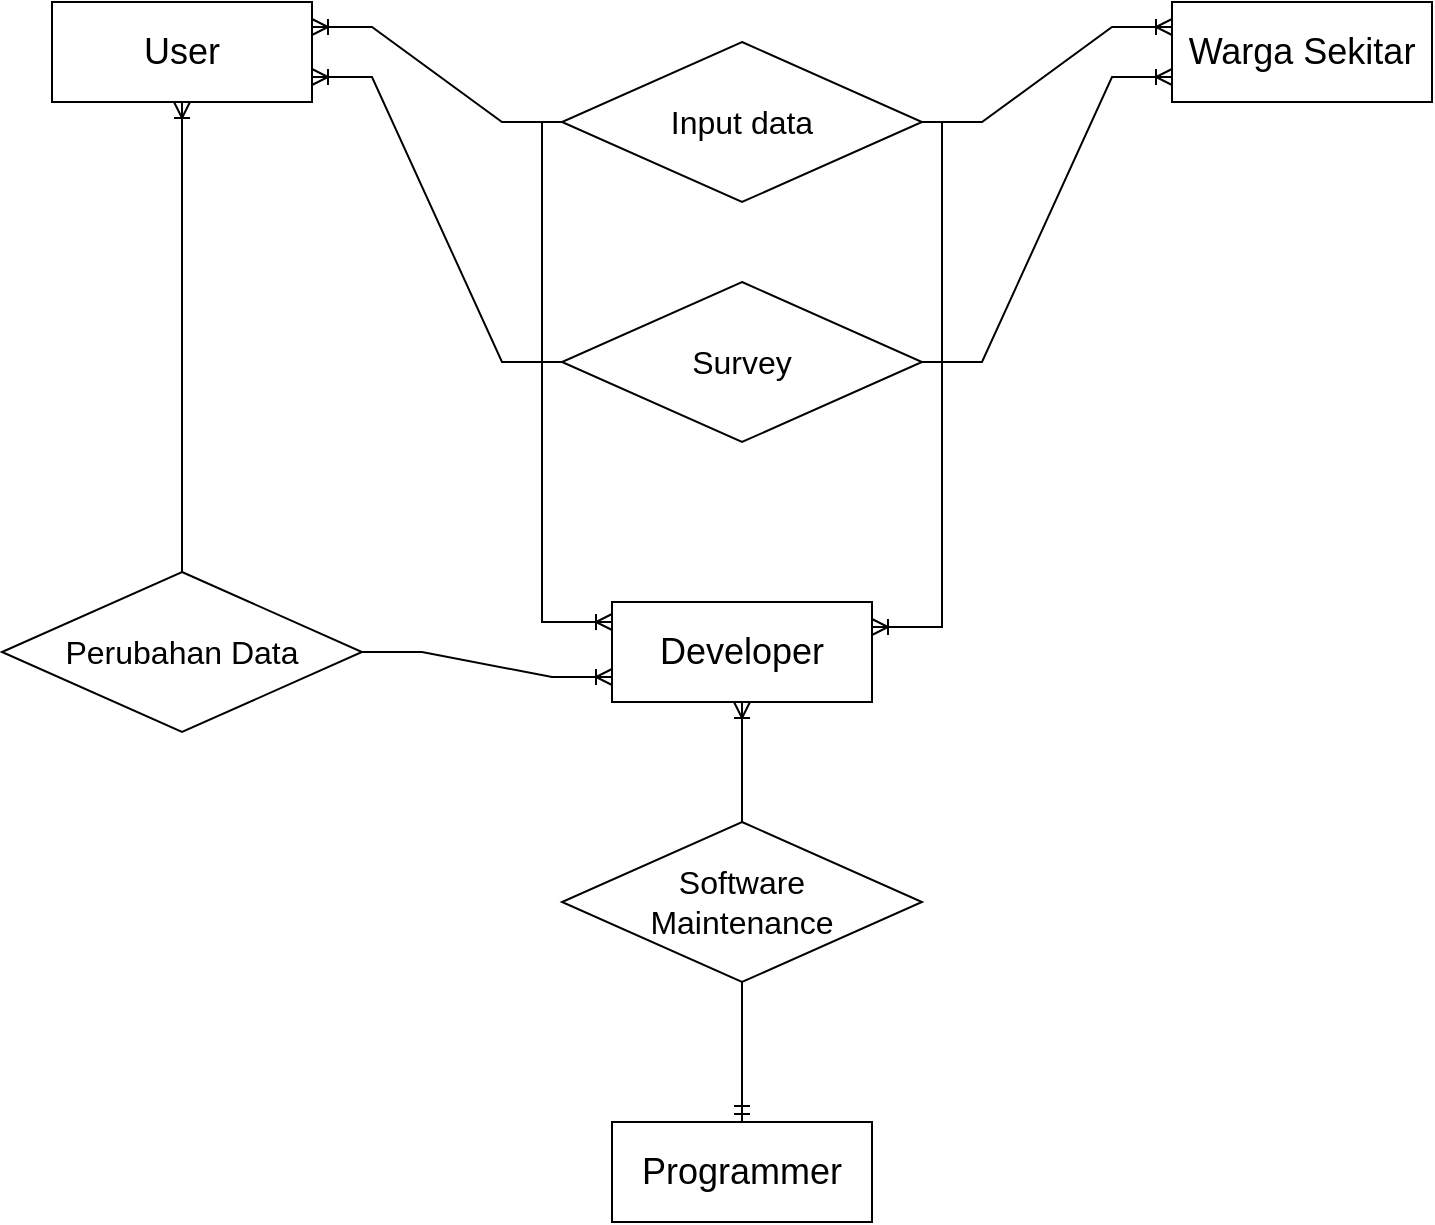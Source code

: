 <mxfile version="28.1.2" pages="2">
  <diagram name="Page-1" id="11tmcn0X_ArbEpnLQ9vh">
    <mxGraphModel dx="1501" dy="769" grid="1" gridSize="10" guides="1" tooltips="1" connect="1" arrows="1" fold="1" page="1" pageScale="1" pageWidth="850" pageHeight="1100" math="0" shadow="0">
      <root>
        <mxCell id="0" />
        <mxCell id="1" parent="0" />
        <mxCell id="Fumb5T83iDv_LNImduv7-1" value="&lt;font style=&quot;font-size: 18px;&quot;&gt;User&lt;/font&gt;" style="whiteSpace=wrap;html=1;align=center;" parent="1" vertex="1">
          <mxGeometry x="80" y="110" width="130" height="50" as="geometry" />
        </mxCell>
        <mxCell id="Fumb5T83iDv_LNImduv7-3" value="&lt;font style=&quot;font-size: 18px;&quot;&gt;Programmer&lt;/font&gt;" style="whiteSpace=wrap;html=1;align=center;" parent="1" vertex="1">
          <mxGeometry x="360" y="670" width="130" height="50" as="geometry" />
        </mxCell>
        <mxCell id="Fumb5T83iDv_LNImduv7-4" value="&lt;font style=&quot;font-size: 18px;&quot;&gt;Warga Sekitar&lt;/font&gt;" style="whiteSpace=wrap;html=1;align=center;" parent="1" vertex="1">
          <mxGeometry x="640" y="110" width="130" height="50" as="geometry" />
        </mxCell>
        <mxCell id="Fumb5T83iDv_LNImduv7-5" value="&lt;font style=&quot;font-size: 18px;&quot;&gt;Developer&lt;/font&gt;" style="whiteSpace=wrap;html=1;align=center;" parent="1" vertex="1">
          <mxGeometry x="360" y="410" width="130" height="50" as="geometry" />
        </mxCell>
        <mxCell id="Fumb5T83iDv_LNImduv7-9" value="&lt;font style=&quot;font-size: 16px;&quot;&gt;Input data&lt;/font&gt;" style="shape=rhombus;perimeter=rhombusPerimeter;whiteSpace=wrap;html=1;align=center;" parent="1" vertex="1">
          <mxGeometry x="335" y="130" width="180" height="80" as="geometry" />
        </mxCell>
        <mxCell id="Fumb5T83iDv_LNImduv7-10" value="" style="edgeStyle=entityRelationEdgeStyle;fontSize=12;html=1;endArrow=ERoneToMany;rounded=0;exitX=0;exitY=0.5;exitDx=0;exitDy=0;entryX=1;entryY=0.25;entryDx=0;entryDy=0;" parent="1" source="Fumb5T83iDv_LNImduv7-9" target="Fumb5T83iDv_LNImduv7-1" edge="1">
          <mxGeometry width="100" height="100" relative="1" as="geometry">
            <mxPoint x="290" y="360" as="sourcePoint" />
            <mxPoint x="390" y="260" as="targetPoint" />
          </mxGeometry>
        </mxCell>
        <mxCell id="Fumb5T83iDv_LNImduv7-12" value="" style="edgeStyle=orthogonalEdgeStyle;fontSize=12;html=1;endArrow=ERoneToMany;rounded=0;entryX=1;entryY=0.25;entryDx=0;entryDy=0;exitX=1;exitY=0.5;exitDx=0;exitDy=0;" parent="1" source="Fumb5T83iDv_LNImduv7-9" target="Fumb5T83iDv_LNImduv7-5" edge="1">
          <mxGeometry width="100" height="100" relative="1" as="geometry">
            <mxPoint x="280" y="360" as="sourcePoint" />
            <mxPoint x="360" y="435" as="targetPoint" />
          </mxGeometry>
        </mxCell>
        <mxCell id="Fumb5T83iDv_LNImduv7-15" value="" style="edgeStyle=orthogonalEdgeStyle;fontSize=12;html=1;endArrow=ERoneToMany;rounded=0;entryX=0;entryY=0.2;entryDx=0;entryDy=0;exitX=0;exitY=0.5;exitDx=0;exitDy=0;elbow=vertical;entryPerimeter=0;" parent="1" source="Fumb5T83iDv_LNImduv7-9" target="Fumb5T83iDv_LNImduv7-5" edge="1">
          <mxGeometry width="100" height="100" relative="1" as="geometry">
            <mxPoint x="525" y="280" as="sourcePoint" />
            <mxPoint x="510" y="445" as="targetPoint" />
          </mxGeometry>
        </mxCell>
        <mxCell id="Fumb5T83iDv_LNImduv7-16" value="" style="edgeStyle=entityRelationEdgeStyle;fontSize=12;html=1;endArrow=ERoneToMany;rounded=0;entryX=0;entryY=0.25;entryDx=0;entryDy=0;exitX=1;exitY=0.5;exitDx=0;exitDy=0;" parent="1" source="Fumb5T83iDv_LNImduv7-9" target="Fumb5T83iDv_LNImduv7-4" edge="1">
          <mxGeometry width="100" height="100" relative="1" as="geometry">
            <mxPoint x="550" y="270" as="sourcePoint" />
            <mxPoint x="220" y="145" as="targetPoint" />
            <Array as="points">
              <mxPoint x="560" y="270" />
              <mxPoint x="600" y="200" />
            </Array>
          </mxGeometry>
        </mxCell>
        <mxCell id="Fumb5T83iDv_LNImduv7-18" value="&lt;span style=&quot;font-size: 16px;&quot;&gt;Survey&lt;/span&gt;" style="shape=rhombus;perimeter=rhombusPerimeter;whiteSpace=wrap;html=1;align=center;" parent="1" vertex="1">
          <mxGeometry x="335" y="250" width="180" height="80" as="geometry" />
        </mxCell>
        <mxCell id="Fumb5T83iDv_LNImduv7-19" value="&lt;font style=&quot;font-size: 16px;&quot;&gt;Perubahan Data&lt;/font&gt;" style="shape=rhombus;perimeter=rhombusPerimeter;whiteSpace=wrap;html=1;align=center;" parent="1" vertex="1">
          <mxGeometry x="55" y="395" width="180" height="80" as="geometry" />
        </mxCell>
        <mxCell id="Fumb5T83iDv_LNImduv7-20" value="" style="fontSize=12;html=1;endArrow=ERoneToMany;rounded=0;exitX=0.5;exitY=0;exitDx=0;exitDy=0;entryX=0.5;entryY=1;entryDx=0;entryDy=0;" parent="1" source="Fumb5T83iDv_LNImduv7-19" target="Fumb5T83iDv_LNImduv7-1" edge="1">
          <mxGeometry width="100" height="100" relative="1" as="geometry">
            <mxPoint x="440" y="340" as="sourcePoint" />
            <mxPoint x="340" y="440" as="targetPoint" />
          </mxGeometry>
        </mxCell>
        <mxCell id="Fumb5T83iDv_LNImduv7-21" value="" style="fontSize=12;html=1;endArrow=ERoneToMany;rounded=0;entryX=0;entryY=0.75;entryDx=0;entryDy=0;edgeStyle=entityRelationEdgeStyle;" parent="1" source="Fumb5T83iDv_LNImduv7-19" target="Fumb5T83iDv_LNImduv7-5" edge="1">
          <mxGeometry width="100" height="100" relative="1" as="geometry">
            <mxPoint x="155" y="405" as="sourcePoint" />
            <mxPoint x="155" y="170" as="targetPoint" />
          </mxGeometry>
        </mxCell>
        <mxCell id="Fumb5T83iDv_LNImduv7-24" value="&lt;span style=&quot;font-size: 16px;&quot;&gt;Software&lt;/span&gt;&lt;div&gt;&lt;span style=&quot;font-size: 16px;&quot;&gt;Maintenance&lt;/span&gt;&lt;/div&gt;" style="shape=rhombus;perimeter=rhombusPerimeter;whiteSpace=wrap;html=1;align=center;" parent="1" vertex="1">
          <mxGeometry x="335" y="520" width="180" height="80" as="geometry" />
        </mxCell>
        <mxCell id="Fumb5T83iDv_LNImduv7-25" value="" style="fontSize=12;html=1;endArrow=ERmandOne;rounded=0;entryX=0.5;entryY=0;entryDx=0;entryDy=0;exitX=0.5;exitY=1;exitDx=0;exitDy=0;" parent="1" source="Fumb5T83iDv_LNImduv7-24" target="Fumb5T83iDv_LNImduv7-3" edge="1">
          <mxGeometry width="100" height="100" relative="1" as="geometry">
            <mxPoint x="340" y="570" as="sourcePoint" />
            <mxPoint x="440" y="470" as="targetPoint" />
          </mxGeometry>
        </mxCell>
        <mxCell id="Fumb5T83iDv_LNImduv7-26" value="" style="fontSize=12;html=1;endArrow=ERoneToMany;rounded=0;exitX=0.5;exitY=0;exitDx=0;exitDy=0;entryX=0.5;entryY=1;entryDx=0;entryDy=0;" parent="1" source="Fumb5T83iDv_LNImduv7-24" target="Fumb5T83iDv_LNImduv7-5" edge="1">
          <mxGeometry width="100" height="100" relative="1" as="geometry">
            <mxPoint x="340" y="570" as="sourcePoint" />
            <mxPoint x="440" y="470" as="targetPoint" />
          </mxGeometry>
        </mxCell>
        <mxCell id="Fumb5T83iDv_LNImduv7-27" value="" style="edgeStyle=entityRelationEdgeStyle;fontSize=12;html=1;endArrow=ERoneToMany;rounded=0;entryX=1;entryY=0.75;entryDx=0;entryDy=0;" parent="1" source="Fumb5T83iDv_LNImduv7-18" target="Fumb5T83iDv_LNImduv7-1" edge="1">
          <mxGeometry width="100" height="100" relative="1" as="geometry">
            <mxPoint x="345" y="180" as="sourcePoint" />
            <mxPoint x="220" y="145" as="targetPoint" />
          </mxGeometry>
        </mxCell>
        <mxCell id="Fumb5T83iDv_LNImduv7-28" value="" style="edgeStyle=entityRelationEdgeStyle;fontSize=12;html=1;endArrow=ERoneToMany;rounded=0;entryX=0;entryY=0.75;entryDx=0;entryDy=0;exitX=1;exitY=0.5;exitDx=0;exitDy=0;" parent="1" source="Fumb5T83iDv_LNImduv7-18" target="Fumb5T83iDv_LNImduv7-4" edge="1">
          <mxGeometry width="100" height="100" relative="1" as="geometry">
            <mxPoint x="345" y="300" as="sourcePoint" />
            <mxPoint x="220" y="158" as="targetPoint" />
          </mxGeometry>
        </mxCell>
      </root>
    </mxGraphModel>
  </diagram>
  <diagram id="mK0uCtnewsE2D454T2Zx" name="Page-2">
    <mxGraphModel dx="2114" dy="915" grid="1" gridSize="10" guides="1" tooltips="1" connect="1" arrows="1" fold="1" page="1" pageScale="1" pageWidth="827" pageHeight="1169" math="0" shadow="0">
      <root>
        <mxCell id="0" />
        <mxCell id="1" parent="0" />
        <mxCell id="kcDedUGQy8JT78Zr1TCI-2" value="warga_sekitar" style="rounded=0;whiteSpace=wrap;html=1;" parent="1" vertex="1">
          <mxGeometry x="-150" y="227.5" width="120" height="60" as="geometry" />
        </mxCell>
        <mxCell id="kcDedUGQy8JT78Zr1TCI-3" value="programmer" style="rounded=0;whiteSpace=wrap;html=1;" parent="1" vertex="1">
          <mxGeometry x="639.75" y="93.83" width="120" height="60" as="geometry" />
        </mxCell>
        <mxCell id="kcDedUGQy8JT78Zr1TCI-4" value="developer" style="rounded=0;whiteSpace=wrap;html=1;" parent="1" vertex="1">
          <mxGeometry x="400" y="345" width="120" height="60" as="geometry" />
        </mxCell>
        <mxCell id="5zZ9MaA2hne17XJPupej-2" value="pemda" style="rounded=0;whiteSpace=wrap;html=1;" parent="1" vertex="1">
          <mxGeometry x="-113" y="612.5" width="120" height="60" as="geometry" />
        </mxCell>
        <mxCell id="Imjlgx1DnPCAoSrAMYVC-1" value="melaporkan" style="rhombus;whiteSpace=wrap;html=1;" parent="1" vertex="1">
          <mxGeometry x="50" y="210" width="100" height="95" as="geometry" />
        </mxCell>
        <mxCell id="JsY1deLNoFKHKnQixIBm-29" value="diterima" style="rhombus;whiteSpace=wrap;html=1;" parent="1" vertex="1">
          <mxGeometry x="210" y="330" width="160" height="90" as="geometry" />
        </mxCell>
        <mxCell id="JsY1deLNoFKHKnQixIBm-36" value="mengolah" style="rhombus;whiteSpace=wrap;html=1;" parent="1" vertex="1">
          <mxGeometry x="409.5" y="600" width="101" height="85" as="geometry" />
        </mxCell>
        <mxCell id="JsY1deLNoFKHKnQixIBm-39" value="sungai" style="rounded=0;whiteSpace=wrap;html=1;" parent="1" vertex="1">
          <mxGeometry x="-330" y="100" width="120" height="60" as="geometry" />
        </mxCell>
        <mxCell id="JsY1deLNoFKHKnQixIBm-41" value="pengumpulan data" style="rhombus;whiteSpace=wrap;html=1;" parent="1" vertex="1">
          <mxGeometry x="-170" y="85" width="160" height="90" as="geometry" />
        </mxCell>
        <mxCell id="JsY1deLNoFKHKnQixIBm-51" value="Menugaskan" style="rhombus;whiteSpace=wrap;html=1;" parent="1" vertex="1">
          <mxGeometry x="640" y="340" width="120" height="70" as="geometry" />
        </mxCell>
        <mxCell id="JsY1deLNoFKHKnQixIBm-55" value="dikirim" style="rhombus;whiteSpace=wrap;html=1;" parent="1" vertex="1">
          <mxGeometry x="50" y="600" width="101" height="85" as="geometry" />
        </mxCell>
        <mxCell id="JsY1deLNoFKHKnQixIBm-58" value="membuat" style="rhombus;whiteSpace=wrap;html=1;" parent="1" vertex="1">
          <mxGeometry x="-243" y="600" width="101" height="85" as="geometry" />
        </mxCell>
        <mxCell id="JsY1deLNoFKHKnQixIBm-62" value="diterima" style="rhombus;whiteSpace=wrap;html=1;" parent="1" vertex="1">
          <mxGeometry x="-390.5" y="215" width="101" height="85" as="geometry" />
        </mxCell>
        <mxCell id="cyCIu8zSAXkOXjYYjwgR-2" value="" style="endArrow=classic;html=1;rounded=0;exitX=1;exitY=0.5;exitDx=0;exitDy=0;entryX=0;entryY=0.5;entryDx=0;entryDy=0;" parent="1" source="JsY1deLNoFKHKnQixIBm-62" target="kcDedUGQy8JT78Zr1TCI-2" edge="1">
          <mxGeometry width="50" height="50" relative="1" as="geometry">
            <mxPoint x="-20" y="268" as="sourcePoint" />
            <mxPoint x="60" y="268" as="targetPoint" />
          </mxGeometry>
        </mxCell>
        <mxCell id="hSvvu6irN6JqzcyaUFQq-33" value="N" style="edgeLabel;html=1;align=center;verticalAlign=middle;resizable=0;points=[];" parent="cyCIu8zSAXkOXjYYjwgR-2" vertex="1" connectable="0">
          <mxGeometry x="0.528" y="1" relative="1" as="geometry">
            <mxPoint as="offset" />
          </mxGeometry>
        </mxCell>
        <mxCell id="cyCIu8zSAXkOXjYYjwgR-3" value="" style="endArrow=classic;html=1;rounded=0;exitX=0.5;exitY=1;exitDx=0;exitDy=0;entryX=0.5;entryY=0;entryDx=0;entryDy=0;" parent="1" source="Imjlgx1DnPCAoSrAMYVC-1" target="cyCIu8zSAXkOXjYYjwgR-14" edge="1">
          <mxGeometry width="50" height="50" relative="1" as="geometry">
            <mxPoint x="-20" y="268" as="sourcePoint" />
            <mxPoint x="100.0" y="345" as="targetPoint" />
          </mxGeometry>
        </mxCell>
        <mxCell id="hSvvu6irN6JqzcyaUFQq-10" value="N" style="edgeLabel;html=1;align=center;verticalAlign=middle;resizable=0;points=[];" parent="cyCIu8zSAXkOXjYYjwgR-3" vertex="1" connectable="0">
          <mxGeometry x="-0.289" y="-1" relative="1" as="geometry">
            <mxPoint as="offset" />
          </mxGeometry>
        </mxCell>
        <mxCell id="cyCIu8zSAXkOXjYYjwgR-4" value="" style="endArrow=classic;html=1;rounded=0;exitX=1;exitY=0.5;exitDx=0;exitDy=0;entryX=0;entryY=0.5;entryDx=0;entryDy=0;" parent="1" source="cyCIu8zSAXkOXjYYjwgR-14" target="JsY1deLNoFKHKnQixIBm-29" edge="1">
          <mxGeometry width="50" height="50" relative="1" as="geometry">
            <mxPoint x="160" y="375" as="sourcePoint" />
            <mxPoint x="60" y="268" as="targetPoint" />
          </mxGeometry>
        </mxCell>
        <mxCell id="hSvvu6irN6JqzcyaUFQq-11" value="N" style="edgeLabel;html=1;align=center;verticalAlign=middle;resizable=0;points=[];" parent="cyCIu8zSAXkOXjYYjwgR-4" vertex="1" connectable="0">
          <mxGeometry x="-0.314" y="1" relative="1" as="geometry">
            <mxPoint as="offset" />
          </mxGeometry>
        </mxCell>
        <mxCell id="cyCIu8zSAXkOXjYYjwgR-6" value="" style="endArrow=classic;html=1;rounded=0;exitX=0.5;exitY=1;exitDx=0;exitDy=0;entryX=0.5;entryY=0;entryDx=0;entryDy=0;" parent="1" source="kcDedUGQy8JT78Zr1TCI-4" target="JsY1deLNoFKHKnQixIBm-36" edge="1">
          <mxGeometry width="50" height="50" relative="1" as="geometry">
            <mxPoint x="110" y="315" as="sourcePoint" />
            <mxPoint x="110" y="355" as="targetPoint" />
          </mxGeometry>
        </mxCell>
        <mxCell id="hSvvu6irN6JqzcyaUFQq-24" value="N" style="edgeLabel;html=1;align=center;verticalAlign=middle;resizable=0;points=[];" parent="cyCIu8zSAXkOXjYYjwgR-6" vertex="1" connectable="0">
          <mxGeometry x="-0.443" relative="1" as="geometry">
            <mxPoint as="offset" />
          </mxGeometry>
        </mxCell>
        <mxCell id="cyCIu8zSAXkOXjYYjwgR-7" value="" style="endArrow=classic;html=1;rounded=0;exitX=1;exitY=0.5;exitDx=0;exitDy=0;entryX=0;entryY=0.5;entryDx=0;entryDy=0;" parent="1" source="kcDedUGQy8JT78Zr1TCI-4" target="JsY1deLNoFKHKnQixIBm-51" edge="1">
          <mxGeometry width="50" height="50" relative="1" as="geometry">
            <mxPoint x="170" y="385" as="sourcePoint" />
            <mxPoint x="570" y="375" as="targetPoint" />
          </mxGeometry>
        </mxCell>
        <mxCell id="hSvvu6irN6JqzcyaUFQq-17" value="N" style="edgeLabel;html=1;align=center;verticalAlign=middle;resizable=0;points=[];" parent="cyCIu8zSAXkOXjYYjwgR-7" vertex="1" connectable="0">
          <mxGeometry x="-0.07" y="1" relative="1" as="geometry">
            <mxPoint as="offset" />
          </mxGeometry>
        </mxCell>
        <mxCell id="cyCIu8zSAXkOXjYYjwgR-9" value="Source Code" style="rounded=0;whiteSpace=wrap;html=1;" parent="1" vertex="1">
          <mxGeometry x="309.75" y="93.83" width="120" height="60" as="geometry" />
        </mxCell>
        <mxCell id="cyCIu8zSAXkOXjYYjwgR-10" value="" style="endArrow=classic;html=1;rounded=0;exitX=0.5;exitY=0;exitDx=0;exitDy=0;entryX=0.5;entryY=1;entryDx=0;entryDy=0;" parent="1" source="JsY1deLNoFKHKnQixIBm-51" target="kcDedUGQy8JT78Zr1TCI-3" edge="1">
          <mxGeometry width="50" height="50" relative="1" as="geometry">
            <mxPoint x="490" y="290" as="sourcePoint" />
            <mxPoint x="540" y="240" as="targetPoint" />
          </mxGeometry>
        </mxCell>
        <mxCell id="hSvvu6irN6JqzcyaUFQq-18" value="N" style="edgeLabel;html=1;align=center;verticalAlign=middle;resizable=0;points=[];" parent="cyCIu8zSAXkOXjYYjwgR-10" vertex="1" connectable="0">
          <mxGeometry x="0.718" y="-1" relative="1" as="geometry">
            <mxPoint as="offset" />
          </mxGeometry>
        </mxCell>
        <mxCell id="cyCIu8zSAXkOXjYYjwgR-11" value="Maintenance" style="rhombus;whiteSpace=wrap;html=1;" parent="1" vertex="1">
          <mxGeometry x="479.75" y="81.33" width="101" height="85" as="geometry" />
        </mxCell>
        <mxCell id="cyCIu8zSAXkOXjYYjwgR-12" value="" style="endArrow=classic;html=1;rounded=0;exitX=0;exitY=0.5;exitDx=0;exitDy=0;entryX=1;entryY=0.5;entryDx=0;entryDy=0;" parent="1" source="kcDedUGQy8JT78Zr1TCI-3" target="cyCIu8zSAXkOXjYYjwgR-11" edge="1">
          <mxGeometry width="50" height="50" relative="1" as="geometry">
            <mxPoint x="169.75" y="328.83" as="sourcePoint" />
            <mxPoint x="219.75" y="328.83" as="targetPoint" />
          </mxGeometry>
        </mxCell>
        <mxCell id="hSvvu6irN6JqzcyaUFQq-19" value="N" style="edgeLabel;html=1;align=center;verticalAlign=middle;resizable=0;points=[];" parent="cyCIu8zSAXkOXjYYjwgR-12" vertex="1" connectable="0">
          <mxGeometry x="-0.114" y="-2" relative="1" as="geometry">
            <mxPoint as="offset" />
          </mxGeometry>
        </mxCell>
        <mxCell id="cyCIu8zSAXkOXjYYjwgR-13" value="" style="endArrow=classic;html=1;rounded=0;exitX=0;exitY=0.5;exitDx=0;exitDy=0;entryX=1;entryY=0.5;entryDx=0;entryDy=0;" parent="1" source="cyCIu8zSAXkOXjYYjwgR-11" target="cyCIu8zSAXkOXjYYjwgR-9" edge="1">
          <mxGeometry width="50" height="50" relative="1" as="geometry">
            <mxPoint x="649.75" y="133.83" as="sourcePoint" />
            <mxPoint x="590.75" y="133.83" as="targetPoint" />
          </mxGeometry>
        </mxCell>
        <mxCell id="hSvvu6irN6JqzcyaUFQq-20" value="1" style="edgeLabel;html=1;align=center;verticalAlign=middle;resizable=0;points=[];" parent="cyCIu8zSAXkOXjYYjwgR-13" vertex="1" connectable="0">
          <mxGeometry x="0.045" relative="1" as="geometry">
            <mxPoint as="offset" />
          </mxGeometry>
        </mxCell>
        <mxCell id="cyCIu8zSAXkOXjYYjwgR-14" value="Data_Laporan" style="shape=ext;margin=3;double=1;whiteSpace=wrap;html=1;align=center;" parent="1" vertex="1">
          <mxGeometry x="30" y="345" width="140" height="60" as="geometry" />
        </mxCell>
        <mxCell id="cyCIu8zSAXkOXjYYjwgR-15" value="Data_Baru" style="shape=ext;margin=3;double=1;whiteSpace=wrap;html=1;align=center;" parent="1" vertex="1">
          <mxGeometry x="217" y="612.5" width="140" height="60" as="geometry" />
        </mxCell>
        <mxCell id="cyCIu8zSAXkOXjYYjwgR-16" value="" style="endArrow=classic;html=1;rounded=0;exitX=0;exitY=0.5;exitDx=0;exitDy=0;entryX=1;entryY=0.5;entryDx=0;entryDy=0;" parent="1" source="JsY1deLNoFKHKnQixIBm-36" target="cyCIu8zSAXkOXjYYjwgR-15" edge="1">
          <mxGeometry width="50" height="50" relative="1" as="geometry">
            <mxPoint x="647" y="322.5" as="sourcePoint" />
            <mxPoint x="588" y="322.5" as="targetPoint" />
          </mxGeometry>
        </mxCell>
        <mxCell id="hSvvu6irN6JqzcyaUFQq-25" value="N" style="edgeLabel;html=1;align=center;verticalAlign=middle;resizable=0;points=[];" parent="cyCIu8zSAXkOXjYYjwgR-16" vertex="1" connectable="0">
          <mxGeometry x="0.183" relative="1" as="geometry">
            <mxPoint as="offset" />
          </mxGeometry>
        </mxCell>
        <mxCell id="cyCIu8zSAXkOXjYYjwgR-17" value="" style="endArrow=classic;html=1;rounded=0;exitX=0;exitY=0.5;exitDx=0;exitDy=0;entryX=1;entryY=0.5;entryDx=0;entryDy=0;" parent="1" source="cyCIu8zSAXkOXjYYjwgR-15" target="JsY1deLNoFKHKnQixIBm-55" edge="1">
          <mxGeometry width="50" height="50" relative="1" as="geometry">
            <mxPoint x="417" y="652.5" as="sourcePoint" />
            <mxPoint x="367" y="652.5" as="targetPoint" />
          </mxGeometry>
        </mxCell>
        <mxCell id="hSvvu6irN6JqzcyaUFQq-26" value="N" style="edgeLabel;html=1;align=center;verticalAlign=middle;resizable=0;points=[];" parent="cyCIu8zSAXkOXjYYjwgR-17" vertex="1" connectable="0">
          <mxGeometry x="-0.42" y="-1" relative="1" as="geometry">
            <mxPoint as="offset" />
          </mxGeometry>
        </mxCell>
        <mxCell id="cyCIu8zSAXkOXjYYjwgR-18" value="" style="endArrow=classic;html=1;rounded=0;exitX=0;exitY=0.5;exitDx=0;exitDy=0;entryX=1;entryY=0.5;entryDx=0;entryDy=0;" parent="1" source="JsY1deLNoFKHKnQixIBm-55" target="5zZ9MaA2hne17XJPupej-2" edge="1">
          <mxGeometry width="50" height="50" relative="1" as="geometry">
            <mxPoint x="227" y="652.5" as="sourcePoint" />
            <mxPoint x="161" y="652.5" as="targetPoint" />
          </mxGeometry>
        </mxCell>
        <mxCell id="hSvvu6irN6JqzcyaUFQq-27" value="1" style="edgeLabel;html=1;align=center;verticalAlign=middle;resizable=0;points=[];" parent="cyCIu8zSAXkOXjYYjwgR-18" vertex="1" connectable="0">
          <mxGeometry x="0.096" y="1" relative="1" as="geometry">
            <mxPoint as="offset" />
          </mxGeometry>
        </mxCell>
        <mxCell id="cyCIu8zSAXkOXjYYjwgR-19" value="" style="endArrow=classic;html=1;rounded=0;exitX=0;exitY=0.5;exitDx=0;exitDy=0;entryX=1;entryY=0.5;entryDx=0;entryDy=0;" parent="1" source="5zZ9MaA2hne17XJPupej-2" target="JsY1deLNoFKHKnQixIBm-58" edge="1">
          <mxGeometry width="50" height="50" relative="1" as="geometry">
            <mxPoint x="227" y="652.5" as="sourcePoint" />
            <mxPoint x="161" y="652.5" as="targetPoint" />
          </mxGeometry>
        </mxCell>
        <mxCell id="hSvvu6irN6JqzcyaUFQq-28" value="1" style="edgeLabel;html=1;align=center;verticalAlign=middle;resizable=0;points=[];" parent="cyCIu8zSAXkOXjYYjwgR-19" vertex="1" connectable="0">
          <mxGeometry x="-0.172" y="-1" relative="1" as="geometry">
            <mxPoint as="offset" />
          </mxGeometry>
        </mxCell>
        <mxCell id="cyCIu8zSAXkOXjYYjwgR-20" value="" style="endArrow=classic;html=1;rounded=0;exitX=0;exitY=0.5;exitDx=0;exitDy=0;entryX=1;entryY=0.5;entryDx=0;entryDy=0;" parent="1" source="JsY1deLNoFKHKnQixIBm-58" target="cyCIu8zSAXkOXjYYjwgR-22" edge="1">
          <mxGeometry width="50" height="50" relative="1" as="geometry">
            <mxPoint x="60" y="652.5" as="sourcePoint" />
            <mxPoint x="-273" y="642.5" as="targetPoint" />
          </mxGeometry>
        </mxCell>
        <mxCell id="hSvvu6irN6JqzcyaUFQq-29" value="N" style="edgeLabel;html=1;align=center;verticalAlign=middle;resizable=0;points=[];" parent="cyCIu8zSAXkOXjYYjwgR-20" vertex="1" connectable="0">
          <mxGeometry x="-0.105" y="-1" relative="1" as="geometry">
            <mxPoint as="offset" />
          </mxGeometry>
        </mxCell>
        <mxCell id="cyCIu8zSAXkOXjYYjwgR-21" value="" style="endArrow=classic;html=1;rounded=0;exitX=0.5;exitY=0;exitDx=0;exitDy=0;entryX=0.5;entryY=1;entryDx=0;entryDy=0;" parent="1" source="cyCIu8zSAXkOXjYYjwgR-22" target="JsY1deLNoFKHKnQixIBm-62" edge="1">
          <mxGeometry width="50" height="50" relative="1" as="geometry">
            <mxPoint x="-330" y="480" as="sourcePoint" />
            <mxPoint x="60" y="268" as="targetPoint" />
          </mxGeometry>
        </mxCell>
        <mxCell id="hSvvu6irN6JqzcyaUFQq-32" value="N" style="edgeLabel;html=1;align=center;verticalAlign=middle;resizable=0;points=[];" parent="cyCIu8zSAXkOXjYYjwgR-21" vertex="1" connectable="0">
          <mxGeometry x="-0.677" relative="1" as="geometry">
            <mxPoint as="offset" />
          </mxGeometry>
        </mxCell>
        <mxCell id="cyCIu8zSAXkOXjYYjwgR-22" value="Surat_Penyuluhan" style="shape=ext;margin=3;double=1;whiteSpace=wrap;html=1;align=center;" parent="1" vertex="1">
          <mxGeometry x="-413" y="612.5" width="140" height="60" as="geometry" />
        </mxCell>
        <mxCell id="cyCIu8zSAXkOXjYYjwgR-23" value="" style="endArrow=classic;html=1;rounded=0;exitX=1;exitY=0.5;exitDx=0;exitDy=0;entryX=0;entryY=0.5;entryDx=0;entryDy=0;" parent="1" source="JsY1deLNoFKHKnQixIBm-39" target="JsY1deLNoFKHKnQixIBm-41" edge="1">
          <mxGeometry width="50" height="50" relative="1" as="geometry">
            <mxPoint x="40" y="450" as="sourcePoint" />
            <mxPoint x="90" y="400" as="targetPoint" />
          </mxGeometry>
        </mxCell>
        <mxCell id="hSvvu6irN6JqzcyaUFQq-7" value="N" style="edgeLabel;html=1;align=center;verticalAlign=middle;resizable=0;points=[];" parent="cyCIu8zSAXkOXjYYjwgR-23" vertex="1" connectable="0">
          <mxGeometry relative="1" as="geometry">
            <mxPoint as="offset" />
          </mxGeometry>
        </mxCell>
        <mxCell id="cyCIu8zSAXkOXjYYjwgR-24" value="" style="endArrow=classic;html=1;rounded=0;exitX=0.5;exitY=1;exitDx=0;exitDy=0;entryX=0.5;entryY=0;entryDx=0;entryDy=0;" parent="1" source="JsY1deLNoFKHKnQixIBm-41" target="kcDedUGQy8JT78Zr1TCI-2" edge="1">
          <mxGeometry width="50" height="50" relative="1" as="geometry">
            <mxPoint x="40" y="450" as="sourcePoint" />
            <mxPoint x="90" y="400" as="targetPoint" />
          </mxGeometry>
        </mxCell>
        <mxCell id="hSvvu6irN6JqzcyaUFQq-8" value="N" style="edgeLabel;html=1;align=center;verticalAlign=middle;resizable=0;points=[];" parent="cyCIu8zSAXkOXjYYjwgR-24" vertex="1" connectable="0">
          <mxGeometry x="-0.15" y="1" relative="1" as="geometry">
            <mxPoint as="offset" />
          </mxGeometry>
        </mxCell>
        <mxCell id="hSvvu6irN6JqzcyaUFQq-12" value="" style="endArrow=classic;html=1;rounded=0;exitX=1;exitY=0.5;exitDx=0;exitDy=0;entryX=0;entryY=0.5;entryDx=0;entryDy=0;" parent="1" source="kcDedUGQy8JT78Zr1TCI-2" target="Imjlgx1DnPCAoSrAMYVC-1" edge="1">
          <mxGeometry width="50" height="50" relative="1" as="geometry">
            <mxPoint x="-279" y="268" as="sourcePoint" />
            <mxPoint x="-140" y="268" as="targetPoint" />
          </mxGeometry>
        </mxCell>
        <mxCell id="hSvvu6irN6JqzcyaUFQq-13" value="1" style="edgeLabel;html=1;align=center;verticalAlign=middle;resizable=0;points=[];" parent="hSvvu6irN6JqzcyaUFQq-12" vertex="1" connectable="0">
          <mxGeometry x="-0.482" relative="1" as="geometry">
            <mxPoint as="offset" />
          </mxGeometry>
        </mxCell>
        <mxCell id="hSvvu6irN6JqzcyaUFQq-15" value="" style="endArrow=classic;html=1;rounded=0;exitX=1;exitY=0.5;exitDx=0;exitDy=0;entryX=0;entryY=0.5;entryDx=0;entryDy=0;" parent="1" source="JsY1deLNoFKHKnQixIBm-29" target="kcDedUGQy8JT78Zr1TCI-4" edge="1">
          <mxGeometry width="50" height="50" relative="1" as="geometry">
            <mxPoint x="180" y="385" as="sourcePoint" />
            <mxPoint x="220" y="385" as="targetPoint" />
          </mxGeometry>
        </mxCell>
        <mxCell id="hSvvu6irN6JqzcyaUFQq-16" value="N" style="edgeLabel;html=1;align=center;verticalAlign=middle;resizable=0;points=[];" parent="hSvvu6irN6JqzcyaUFQq-15" vertex="1" connectable="0">
          <mxGeometry x="-0.314" y="1" relative="1" as="geometry">
            <mxPoint as="offset" />
          </mxGeometry>
        </mxCell>
        <mxCell id="hSvvu6irN6JqzcyaUFQq-34" value="id_sungai" style="ellipse;whiteSpace=wrap;html=1;align=center;fontStyle=4;" parent="1" vertex="1">
          <mxGeometry x="-420" y="40" width="70" height="40" as="geometry" />
        </mxCell>
        <mxCell id="hSvvu6irN6JqzcyaUFQq-35" value="lokasi" style="ellipse;whiteSpace=wrap;html=1;align=center;" parent="1" vertex="1">
          <mxGeometry x="-420" y="175" width="70" height="40" as="geometry" />
        </mxCell>
        <mxCell id="hSvvu6irN6JqzcyaUFQq-38" value="status" style="ellipse;whiteSpace=wrap;html=1;align=center;" parent="1" vertex="1">
          <mxGeometry x="-420" y="110" width="70" height="40" as="geometry" />
        </mxCell>
        <mxCell id="hSvvu6irN6JqzcyaUFQq-39" value="" style="endArrow=none;html=1;rounded=0;exitX=1;exitY=0.5;exitDx=0;exitDy=0;entryX=0;entryY=0.5;entryDx=0;entryDy=0;" parent="1" source="hSvvu6irN6JqzcyaUFQq-34" target="JsY1deLNoFKHKnQixIBm-39" edge="1">
          <mxGeometry relative="1" as="geometry">
            <mxPoint x="-60" y="340" as="sourcePoint" />
            <mxPoint x="100" y="340" as="targetPoint" />
          </mxGeometry>
        </mxCell>
        <mxCell id="hSvvu6irN6JqzcyaUFQq-40" value="" style="endArrow=none;html=1;rounded=0;exitX=1;exitY=0.5;exitDx=0;exitDy=0;entryX=0;entryY=0.5;entryDx=0;entryDy=0;" parent="1" source="hSvvu6irN6JqzcyaUFQq-35" target="JsY1deLNoFKHKnQixIBm-39" edge="1">
          <mxGeometry relative="1" as="geometry">
            <mxPoint x="-390" y="70" as="sourcePoint" />
            <mxPoint x="-360" y="120" as="targetPoint" />
          </mxGeometry>
        </mxCell>
        <mxCell id="hSvvu6irN6JqzcyaUFQq-41" value="" style="endArrow=none;html=1;rounded=0;exitX=1;exitY=0.5;exitDx=0;exitDy=0;entryX=0;entryY=0.5;entryDx=0;entryDy=0;" parent="1" source="hSvvu6irN6JqzcyaUFQq-38" target="JsY1deLNoFKHKnQixIBm-39" edge="1">
          <mxGeometry relative="1" as="geometry">
            <mxPoint x="-390" y="130" as="sourcePoint" />
            <mxPoint x="-320" y="140" as="targetPoint" />
          </mxGeometry>
        </mxCell>
        <mxCell id="hSvvu6irN6JqzcyaUFQq-43" value="astronomis" style="ellipse;whiteSpace=wrap;html=1;align=center;" parent="1" vertex="1">
          <mxGeometry x="-490" y="150" width="70" height="35" as="geometry" />
        </mxCell>
        <mxCell id="hSvvu6irN6JqzcyaUFQq-44" value="alamat" style="ellipse;whiteSpace=wrap;html=1;align=center;" parent="1" vertex="1">
          <mxGeometry x="-490" y="220" width="70" height="35" as="geometry" />
        </mxCell>
        <mxCell id="hSvvu6irN6JqzcyaUFQq-45" value="" style="endArrow=none;html=1;rounded=0;exitX=0.5;exitY=1;exitDx=0;exitDy=0;entryX=0;entryY=0.5;entryDx=0;entryDy=0;" parent="1" source="hSvvu6irN6JqzcyaUFQq-43" target="hSvvu6irN6JqzcyaUFQq-35" edge="1">
          <mxGeometry relative="1" as="geometry">
            <mxPoint x="-340" y="205" as="sourcePoint" />
            <mxPoint x="-270" y="140" as="targetPoint" />
          </mxGeometry>
        </mxCell>
        <mxCell id="hSvvu6irN6JqzcyaUFQq-46" value="" style="endArrow=none;html=1;rounded=0;exitX=0.5;exitY=0;exitDx=0;exitDy=0;entryX=0;entryY=0.5;entryDx=0;entryDy=0;" parent="1" source="hSvvu6irN6JqzcyaUFQq-44" target="hSvvu6irN6JqzcyaUFQq-35" edge="1">
          <mxGeometry relative="1" as="geometry">
            <mxPoint x="-445" y="195" as="sourcePoint" />
            <mxPoint x="-410" y="205" as="targetPoint" />
          </mxGeometry>
        </mxCell>
        <mxCell id="hSvvu6irN6JqzcyaUFQq-47" value="&lt;span style=&quot;border-bottom: 1px dotted&quot;&gt;id_sungai&lt;/span&gt;" style="ellipse;whiteSpace=wrap;html=1;align=center;" parent="1" vertex="1">
          <mxGeometry x="-170" y="30" width="80" height="40" as="geometry" />
        </mxCell>
        <mxCell id="hSvvu6irN6JqzcyaUFQq-48" value="status" style="ellipse;whiteSpace=wrap;html=1;align=center;" parent="1" vertex="1">
          <mxGeometry x="-80" y="30" width="80" height="40" as="geometry" />
        </mxCell>
        <mxCell id="hSvvu6irN6JqzcyaUFQq-49" value="" style="endArrow=none;html=1;rounded=0;exitX=0.5;exitY=1;exitDx=0;exitDy=0;entryX=0.5;entryY=0;entryDx=0;entryDy=0;" parent="1" source="hSvvu6irN6JqzcyaUFQq-47" target="JsY1deLNoFKHKnQixIBm-41" edge="1">
          <mxGeometry relative="1" as="geometry">
            <mxPoint x="-120" y="340" as="sourcePoint" />
            <mxPoint x="40" y="340" as="targetPoint" />
          </mxGeometry>
        </mxCell>
        <mxCell id="hSvvu6irN6JqzcyaUFQq-50" value="" style="endArrow=none;html=1;rounded=0;exitX=0.5;exitY=0;exitDx=0;exitDy=0;entryX=0.5;entryY=1;entryDx=0;entryDy=0;" parent="1" source="JsY1deLNoFKHKnQixIBm-41" target="hSvvu6irN6JqzcyaUFQq-48" edge="1">
          <mxGeometry relative="1" as="geometry">
            <mxPoint x="-150" y="73" as="sourcePoint" />
            <mxPoint x="-80" y="95" as="targetPoint" />
          </mxGeometry>
        </mxCell>
        <mxCell id="hSvvu6irN6JqzcyaUFQq-52" value="E-Mail" style="ellipse;whiteSpace=wrap;html=1;align=center;" parent="1" vertex="1">
          <mxGeometry x="-80" y="305" width="80" height="40" as="geometry" />
        </mxCell>
        <mxCell id="hSvvu6irN6JqzcyaUFQq-54" value="nama" style="ellipse;whiteSpace=wrap;html=1;align=center;" parent="1" vertex="1">
          <mxGeometry x="-180" y="355" width="80" height="40" as="geometry" />
        </mxCell>
        <mxCell id="hSvvu6irN6JqzcyaUFQq-55" value="Umur" style="ellipse;whiteSpace=wrap;html=1;align=center;dashed=1;" parent="1" vertex="1">
          <mxGeometry x="-80" y="355" width="80" height="40" as="geometry" />
        </mxCell>
        <mxCell id="hSvvu6irN6JqzcyaUFQq-56" value="" style="endArrow=none;html=1;rounded=0;exitX=0.5;exitY=1;exitDx=0;exitDy=0;entryX=0.5;entryY=0;entryDx=0;entryDy=0;" parent="1" source="kcDedUGQy8JT78Zr1TCI-2" target="XZHvJNGTM4lqiNmcBZbH-1" edge="1">
          <mxGeometry relative="1" as="geometry">
            <mxPoint x="30" y="340" as="sourcePoint" />
            <mxPoint x="-169.5" y="305" as="targetPoint" />
          </mxGeometry>
        </mxCell>
        <mxCell id="hSvvu6irN6JqzcyaUFQq-57" value="" style="endArrow=none;html=1;rounded=0;exitX=0.5;exitY=1;exitDx=0;exitDy=0;entryX=0.5;entryY=0;entryDx=0;entryDy=0;" parent="1" source="kcDedUGQy8JT78Zr1TCI-2" target="hSvvu6irN6JqzcyaUFQq-52" edge="1">
          <mxGeometry relative="1" as="geometry">
            <mxPoint x="-80" y="298" as="sourcePoint" />
            <mxPoint x="-179" y="315" as="targetPoint" />
          </mxGeometry>
        </mxCell>
        <mxCell id="mK-4QvYm1dMGPaJ8YlNS-1" value="" style="endArrow=none;html=1;rounded=0;exitX=0.5;exitY=1;exitDx=0;exitDy=0;entryX=1;entryY=0.5;entryDx=0;entryDy=0;" edge="1" parent="1" source="kcDedUGQy8JT78Zr1TCI-2" target="hSvvu6irN6JqzcyaUFQq-54">
          <mxGeometry relative="1" as="geometry">
            <mxPoint x="-140" y="270" as="sourcePoint" />
            <mxPoint x="20" y="270" as="targetPoint" />
          </mxGeometry>
        </mxCell>
        <mxCell id="mK-4QvYm1dMGPaJ8YlNS-2" value="" style="endArrow=none;html=1;rounded=0;exitX=0.5;exitY=1;exitDx=0;exitDy=0;entryX=0;entryY=0.5;entryDx=0;entryDy=0;" edge="1" parent="1" source="kcDedUGQy8JT78Zr1TCI-2" target="hSvvu6irN6JqzcyaUFQq-55">
          <mxGeometry relative="1" as="geometry">
            <mxPoint x="-80" y="298" as="sourcePoint" />
            <mxPoint x="-140" y="400" as="targetPoint" />
          </mxGeometry>
        </mxCell>
        <mxCell id="XZHvJNGTM4lqiNmcBZbH-1" value="id_user" style="ellipse;whiteSpace=wrap;html=1;align=center;fontStyle=4;" vertex="1" parent="1">
          <mxGeometry x="-170" y="307.5" width="70" height="40" as="geometry" />
        </mxCell>
        <mxCell id="XZHvJNGTM4lqiNmcBZbH-2" value="&lt;span style=&quot;border-bottom: 1px dotted&quot;&gt;id_user&lt;/span&gt;" style="ellipse;whiteSpace=wrap;html=1;align=center;" vertex="1" parent="1">
          <mxGeometry x="20" y="135" width="80" height="40" as="geometry" />
        </mxCell>
        <mxCell id="XZHvJNGTM4lqiNmcBZbH-3" value="E-Mail" style="ellipse;whiteSpace=wrap;html=1;align=center;" vertex="1" parent="1">
          <mxGeometry x="110" y="135" width="80" height="40" as="geometry" />
        </mxCell>
        <mxCell id="XZHvJNGTM4lqiNmcBZbH-4" value="" style="endArrow=none;html=1;rounded=0;exitX=0.5;exitY=0;exitDx=0;exitDy=0;entryX=0.5;entryY=1;entryDx=0;entryDy=0;" edge="1" parent="1" source="Imjlgx1DnPCAoSrAMYVC-1" target="XZHvJNGTM4lqiNmcBZbH-2">
          <mxGeometry relative="1" as="geometry">
            <mxPoint x="-150" y="230" as="sourcePoint" />
            <mxPoint x="10" y="230" as="targetPoint" />
          </mxGeometry>
        </mxCell>
        <mxCell id="XZHvJNGTM4lqiNmcBZbH-5" value="" style="endArrow=none;html=1;rounded=0;exitX=0.5;exitY=0;exitDx=0;exitDy=0;entryX=0.5;entryY=1;entryDx=0;entryDy=0;" edge="1" parent="1" source="Imjlgx1DnPCAoSrAMYVC-1" target="XZHvJNGTM4lqiNmcBZbH-3">
          <mxGeometry relative="1" as="geometry">
            <mxPoint x="110" y="220" as="sourcePoint" />
            <mxPoint x="70" y="185" as="targetPoint" />
          </mxGeometry>
        </mxCell>
        <mxCell id="XZHvJNGTM4lqiNmcBZbH-6" value="&lt;span style=&quot;border-bottom: 1px dotted&quot;&gt;id_user&lt;/span&gt;" style="ellipse;whiteSpace=wrap;html=1;align=center;" vertex="1" parent="1">
          <mxGeometry x="25" y="420" width="60" height="40" as="geometry" />
        </mxCell>
        <mxCell id="XZHvJNGTM4lqiNmcBZbH-7" value="E-Mail" style="ellipse;whiteSpace=wrap;html=1;align=center;" vertex="1" parent="1">
          <mxGeometry x="115" y="420" width="60" height="40" as="geometry" />
        </mxCell>
        <mxCell id="XZHvJNGTM4lqiNmcBZbH-8" value="" style="endArrow=none;html=1;rounded=0;exitX=0.5;exitY=1;exitDx=0;exitDy=0;entryX=0.5;entryY=0;entryDx=0;entryDy=0;" edge="1" target="XZHvJNGTM4lqiNmcBZbH-6" parent="1" source="cyCIu8zSAXkOXjYYjwgR-14">
          <mxGeometry relative="1" as="geometry">
            <mxPoint x="80" y="535" as="sourcePoint" />
            <mxPoint x="-10" y="555" as="targetPoint" />
          </mxGeometry>
        </mxCell>
        <mxCell id="XZHvJNGTM4lqiNmcBZbH-9" value="" style="endArrow=none;html=1;rounded=0;entryX=0.5;entryY=0;entryDx=0;entryDy=0;exitX=0.5;exitY=1;exitDx=0;exitDy=0;" edge="1" target="XZHvJNGTM4lqiNmcBZbH-7" parent="1" source="cyCIu8zSAXkOXjYYjwgR-14">
          <mxGeometry relative="1" as="geometry">
            <mxPoint x="100" y="400" as="sourcePoint" />
            <mxPoint x="50" y="510" as="targetPoint" />
          </mxGeometry>
        </mxCell>
        <mxCell id="XZHvJNGTM4lqiNmcBZbH-10" value="attachment" style="ellipse;whiteSpace=wrap;html=1;align=center;" vertex="1" parent="1">
          <mxGeometry x="15" y="480" width="70" height="40" as="geometry" />
        </mxCell>
        <mxCell id="XZHvJNGTM4lqiNmcBZbH-11" value="status_sungai" style="ellipse;whiteSpace=wrap;html=1;align=center;" vertex="1" parent="1">
          <mxGeometry x="115" y="480" width="85" height="40" as="geometry" />
        </mxCell>
        <mxCell id="XZHvJNGTM4lqiNmcBZbH-12" value="" style="endArrow=none;html=1;rounded=0;exitX=0.5;exitY=1;exitDx=0;exitDy=0;entryX=1;entryY=0.5;entryDx=0;entryDy=0;" edge="1" parent="1" source="cyCIu8zSAXkOXjYYjwgR-14" target="XZHvJNGTM4lqiNmcBZbH-10">
          <mxGeometry relative="1" as="geometry">
            <mxPoint x="100" y="420" as="sourcePoint" />
            <mxPoint x="260" y="420" as="targetPoint" />
          </mxGeometry>
        </mxCell>
        <mxCell id="XZHvJNGTM4lqiNmcBZbH-13" value="" style="endArrow=none;html=1;rounded=0;exitX=0.5;exitY=1;exitDx=0;exitDy=0;entryX=0;entryY=0.5;entryDx=0;entryDy=0;" edge="1" parent="1" source="cyCIu8zSAXkOXjYYjwgR-14" target="XZHvJNGTM4lqiNmcBZbH-11">
          <mxGeometry relative="1" as="geometry">
            <mxPoint x="110" y="415" as="sourcePoint" />
            <mxPoint x="90" y="550" as="targetPoint" />
          </mxGeometry>
        </mxCell>
        <mxCell id="XZHvJNGTM4lqiNmcBZbH-15" value="E-Mail" style="ellipse;whiteSpace=wrap;html=1;align=center;" vertex="1" parent="1">
          <mxGeometry x="427" y="280" width="60" height="40" as="geometry" />
        </mxCell>
        <mxCell id="XZHvJNGTM4lqiNmcBZbH-16" value="" style="endArrow=none;html=1;rounded=0;exitX=0.5;exitY=0;exitDx=0;exitDy=0;entryX=0.5;entryY=1;entryDx=0;entryDy=0;" edge="1" parent="1" source="kcDedUGQy8JT78Zr1TCI-4" target="XZHvJNGTM4lqiNmcBZbH-35">
          <mxGeometry relative="1" as="geometry">
            <mxPoint x="40" y="370" as="sourcePoint" />
            <mxPoint x="397" y="320" as="targetPoint" />
          </mxGeometry>
        </mxCell>
        <mxCell id="XZHvJNGTM4lqiNmcBZbH-17" value="" style="endArrow=none;html=1;rounded=0;exitX=0.5;exitY=0;exitDx=0;exitDy=0;entryX=0.5;entryY=1;entryDx=0;entryDy=0;" edge="1" parent="1" source="kcDedUGQy8JT78Zr1TCI-4" target="XZHvJNGTM4lqiNmcBZbH-15">
          <mxGeometry relative="1" as="geometry">
            <mxPoint x="470" y="355" as="sourcePoint" />
            <mxPoint x="423" y="320" as="targetPoint" />
          </mxGeometry>
        </mxCell>
        <mxCell id="XZHvJNGTM4lqiNmcBZbH-18" value="GitHub" style="ellipse;whiteSpace=wrap;html=1;align=center;" vertex="1" parent="1">
          <mxGeometry x="490" y="280" width="60" height="40" as="geometry" />
        </mxCell>
        <mxCell id="XZHvJNGTM4lqiNmcBZbH-19" value="" style="endArrow=none;html=1;rounded=0;exitX=0.5;exitY=0;exitDx=0;exitDy=0;entryX=0.5;entryY=1;entryDx=0;entryDy=0;" edge="1" parent="1" source="kcDedUGQy8JT78Zr1TCI-4" target="XZHvJNGTM4lqiNmcBZbH-18">
          <mxGeometry relative="1" as="geometry">
            <mxPoint x="470" y="355" as="sourcePoint" />
            <mxPoint x="360" y="310" as="targetPoint" />
          </mxGeometry>
        </mxCell>
        <mxCell id="XZHvJNGTM4lqiNmcBZbH-21" value="E-Mail" style="ellipse;whiteSpace=wrap;html=1;align=center;" vertex="1" parent="1">
          <mxGeometry x="668.25" y="16.33" width="60" height="40" as="geometry" />
        </mxCell>
        <mxCell id="XZHvJNGTM4lqiNmcBZbH-22" value="" style="endArrow=none;html=1;rounded=0;exitX=0.5;exitY=0;exitDx=0;exitDy=0;entryX=0.5;entryY=1;entryDx=0;entryDy=0;" edge="1" target="XZHvJNGTM4lqiNmcBZbH-37" parent="1" source="kcDedUGQy8JT78Zr1TCI-3">
          <mxGeometry relative="1" as="geometry">
            <mxPoint x="701.25" y="81.33" as="sourcePoint" />
            <mxPoint x="609" y="56.33" as="targetPoint" />
          </mxGeometry>
        </mxCell>
        <mxCell id="XZHvJNGTM4lqiNmcBZbH-23" value="" style="endArrow=none;html=1;rounded=0;exitX=0.5;exitY=0;exitDx=0;exitDy=0;entryX=0.5;entryY=1;entryDx=0;entryDy=0;" edge="1" target="XZHvJNGTM4lqiNmcBZbH-21" parent="1" source="kcDedUGQy8JT78Zr1TCI-3">
          <mxGeometry relative="1" as="geometry">
            <mxPoint x="701.25" y="81.33" as="sourcePoint" />
            <mxPoint x="664.25" y="56.33" as="targetPoint" />
          </mxGeometry>
        </mxCell>
        <mxCell id="XZHvJNGTM4lqiNmcBZbH-24" value="GitHub" style="ellipse;whiteSpace=wrap;html=1;align=center;" vertex="1" parent="1">
          <mxGeometry x="731.25" y="16.33" width="60" height="40" as="geometry" />
        </mxCell>
        <mxCell id="XZHvJNGTM4lqiNmcBZbH-25" value="" style="endArrow=none;html=1;rounded=0;exitX=0.5;exitY=0;exitDx=0;exitDy=0;entryX=0.5;entryY=1;entryDx=0;entryDy=0;" edge="1" target="XZHvJNGTM4lqiNmcBZbH-24" parent="1" source="kcDedUGQy8JT78Zr1TCI-3">
          <mxGeometry relative="1" as="geometry">
            <mxPoint x="701.25" y="81.33" as="sourcePoint" />
            <mxPoint x="601.25" y="46.33" as="targetPoint" />
          </mxGeometry>
        </mxCell>
        <mxCell id="XZHvJNGTM4lqiNmcBZbH-26" value="issues" style="ellipse;whiteSpace=wrap;html=1;align=center;" vertex="1" parent="1">
          <mxGeometry x="615" y="450" width="70" height="40" as="geometry" />
        </mxCell>
        <mxCell id="XZHvJNGTM4lqiNmcBZbH-29" value="" style="endArrow=none;html=1;rounded=0;entryX=0.5;entryY=1;entryDx=0;entryDy=0;exitX=0.5;exitY=0;exitDx=0;exitDy=0;" edge="1" parent="1" source="XZHvJNGTM4lqiNmcBZbH-26" target="JsY1deLNoFKHKnQixIBm-51">
          <mxGeometry relative="1" as="geometry">
            <mxPoint x="65" y="420" as="sourcePoint" />
            <mxPoint x="705" y="410" as="targetPoint" />
          </mxGeometry>
        </mxCell>
        <mxCell id="XZHvJNGTM4lqiNmcBZbH-30" value="" style="endArrow=none;html=1;rounded=0;entryX=0.5;entryY=1;entryDx=0;entryDy=0;exitX=0.5;exitY=0;exitDx=0;exitDy=0;" edge="1" parent="1" source="XZHvJNGTM4lqiNmcBZbH-36" target="JsY1deLNoFKHKnQixIBm-51">
          <mxGeometry relative="1" as="geometry">
            <mxPoint x="745" y="450" as="sourcePoint" />
            <mxPoint x="705" y="410" as="targetPoint" />
          </mxGeometry>
        </mxCell>
        <mxCell id="XZHvJNGTM4lqiNmcBZbH-33" value="" style="endArrow=none;html=1;rounded=0;exitX=0.5;exitY=1;exitDx=0;exitDy=0;entryX=0.5;entryY=0;entryDx=0;entryDy=0;" edge="1" parent="1" source="cyCIu8zSAXkOXjYYjwgR-11" target="XZHvJNGTM4lqiNmcBZbH-34">
          <mxGeometry relative="1" as="geometry">
            <mxPoint x="710" y="141" as="sourcePoint" />
            <mxPoint x="530.5" y="227.5" as="targetPoint" />
          </mxGeometry>
        </mxCell>
        <mxCell id="XZHvJNGTM4lqiNmcBZbH-34" value="kode_pull_request" style="ellipse;whiteSpace=wrap;html=1;align=center;fontStyle=4;" vertex="1" parent="1">
          <mxGeometry x="457.5" y="187.5" width="145.5" height="40" as="geometry" />
        </mxCell>
        <mxCell id="XZHvJNGTM4lqiNmcBZbH-35" value="id_dev" style="ellipse;whiteSpace=wrap;html=1;align=center;fontStyle=4;" vertex="1" parent="1">
          <mxGeometry x="357" y="280" width="70" height="40" as="geometry" />
        </mxCell>
        <mxCell id="XZHvJNGTM4lqiNmcBZbH-36" value="kode_issues" style="ellipse;whiteSpace=wrap;html=1;align=center;fontStyle=4;" vertex="1" parent="1">
          <mxGeometry x="700" y="450" width="80" height="40" as="geometry" />
        </mxCell>
        <mxCell id="XZHvJNGTM4lqiNmcBZbH-37" value="id_programmer" style="ellipse;whiteSpace=wrap;html=1;align=center;fontStyle=4;" vertex="1" parent="1">
          <mxGeometry x="561.25" y="16.33" width="107" height="40" as="geometry" />
        </mxCell>
        <mxCell id="XZHvJNGTM4lqiNmcBZbH-38" value="kode_pull_request" style="ellipse;whiteSpace=wrap;html=1;align=center;fontStyle=4;" vertex="1" parent="1">
          <mxGeometry x="217" y="16.33" width="145.5" height="40" as="geometry" />
        </mxCell>
        <mxCell id="XZHvJNGTM4lqiNmcBZbH-39" value="tanggal_waktu" style="ellipse;whiteSpace=wrap;html=1;align=center;" vertex="1" parent="1">
          <mxGeometry x="369.75" y="16.33" width="100" height="40" as="geometry" />
        </mxCell>
        <mxCell id="XZHvJNGTM4lqiNmcBZbH-40" value="" style="endArrow=none;html=1;rounded=0;entryX=0.5;entryY=1;entryDx=0;entryDy=0;exitX=0.5;exitY=0;exitDx=0;exitDy=0;" edge="1" parent="1" source="cyCIu8zSAXkOXjYYjwgR-9" target="XZHvJNGTM4lqiNmcBZbH-38">
          <mxGeometry relative="1" as="geometry">
            <mxPoint x="69.75" y="273" as="sourcePoint" />
            <mxPoint x="229.75" y="273" as="targetPoint" />
          </mxGeometry>
        </mxCell>
        <mxCell id="XZHvJNGTM4lqiNmcBZbH-41" value="" style="endArrow=none;html=1;rounded=0;entryX=0.5;entryY=1;entryDx=0;entryDy=0;exitX=0.5;exitY=0;exitDx=0;exitDy=0;" edge="1" parent="1" source="cyCIu8zSAXkOXjYYjwgR-9" target="XZHvJNGTM4lqiNmcBZbH-39">
          <mxGeometry relative="1" as="geometry">
            <mxPoint x="379.75" y="104" as="sourcePoint" />
            <mxPoint x="299.75" y="66" as="targetPoint" />
          </mxGeometry>
        </mxCell>
        <mxCell id="XZHvJNGTM4lqiNmcBZbH-42" value="id_laporan" style="ellipse;whiteSpace=wrap;html=1;align=center;fontStyle=4;" vertex="1" parent="1">
          <mxGeometry x="65.5" y="530" width="70" height="40" as="geometry" />
        </mxCell>
        <mxCell id="XZHvJNGTM4lqiNmcBZbH-43" value="" style="endArrow=none;html=1;rounded=0;exitX=0.5;exitY=1;exitDx=0;exitDy=0;entryX=0.5;entryY=0;entryDx=0;entryDy=0;" edge="1" parent="1" source="cyCIu8zSAXkOXjYYjwgR-14" target="XZHvJNGTM4lqiNmcBZbH-42">
          <mxGeometry relative="1" as="geometry">
            <mxPoint x="70" y="310" as="sourcePoint" />
            <mxPoint x="230" y="310" as="targetPoint" />
          </mxGeometry>
        </mxCell>
        <mxCell id="XZHvJNGTM4lqiNmcBZbH-44" value="&lt;span style=&quot;border-bottom: 1px dotted&quot;&gt;id_laporan&lt;/span&gt;" style="ellipse;whiteSpace=wrap;html=1;align=center;" vertex="1" parent="1">
          <mxGeometry x="255" y="267.5" width="70" height="40" as="geometry" />
        </mxCell>
        <mxCell id="XZHvJNGTM4lqiNmcBZbH-45" value="" style="endArrow=none;html=1;rounded=0;entryX=0.5;entryY=1;entryDx=0;entryDy=0;exitX=0.5;exitY=0;exitDx=0;exitDy=0;" edge="1" parent="1" source="JsY1deLNoFKHKnQixIBm-29" target="XZHvJNGTM4lqiNmcBZbH-44">
          <mxGeometry relative="1" as="geometry">
            <mxPoint x="380" y="141" as="sourcePoint" />
            <mxPoint x="440" y="103" as="targetPoint" />
          </mxGeometry>
        </mxCell>
        <mxCell id="XZHvJNGTM4lqiNmcBZbH-46" value="&lt;span style=&quot;border-bottom: 1px dotted&quot;&gt;id_user&lt;/span&gt;" style="ellipse;whiteSpace=wrap;html=1;align=center;" vertex="1" parent="1">
          <mxGeometry x="207.5" y="700" width="60" height="40" as="geometry" />
        </mxCell>
        <mxCell id="XZHvJNGTM4lqiNmcBZbH-47" value="E-Mail" style="ellipse;whiteSpace=wrap;html=1;align=center;" vertex="1" parent="1">
          <mxGeometry x="297.5" y="700" width="60" height="40" as="geometry" />
        </mxCell>
        <mxCell id="XZHvJNGTM4lqiNmcBZbH-48" value="attachment" style="ellipse;whiteSpace=wrap;html=1;align=center;" vertex="1" parent="1">
          <mxGeometry x="197.5" y="760" width="70" height="40" as="geometry" />
        </mxCell>
        <mxCell id="XZHvJNGTM4lqiNmcBZbH-49" value="status_sungai" style="ellipse;whiteSpace=wrap;html=1;align=center;" vertex="1" parent="1">
          <mxGeometry x="297.5" y="760" width="85" height="40" as="geometry" />
        </mxCell>
        <mxCell id="XZHvJNGTM4lqiNmcBZbH-50" value="id_laporan" style="ellipse;whiteSpace=wrap;html=1;align=center;fontStyle=4;" vertex="1" parent="1">
          <mxGeometry x="248" y="810" width="70" height="40" as="geometry" />
        </mxCell>
        <mxCell id="XZHvJNGTM4lqiNmcBZbH-51" value="" style="endArrow=none;html=1;rounded=0;exitX=0.5;exitY=1;exitDx=0;exitDy=0;entryX=0.5;entryY=0;entryDx=0;entryDy=0;" edge="1" parent="1" source="cyCIu8zSAXkOXjYYjwgR-15" target="XZHvJNGTM4lqiNmcBZbH-46">
          <mxGeometry relative="1" as="geometry">
            <mxPoint x="110" y="415" as="sourcePoint" />
            <mxPoint x="111" y="540" as="targetPoint" />
          </mxGeometry>
        </mxCell>
        <mxCell id="XZHvJNGTM4lqiNmcBZbH-52" value="" style="endArrow=none;html=1;rounded=0;exitX=0.5;exitY=1;exitDx=0;exitDy=0;entryX=0.5;entryY=0;entryDx=0;entryDy=0;" edge="1" parent="1" source="cyCIu8zSAXkOXjYYjwgR-15" target="XZHvJNGTM4lqiNmcBZbH-47">
          <mxGeometry relative="1" as="geometry">
            <mxPoint x="297" y="683" as="sourcePoint" />
            <mxPoint x="248" y="710" as="targetPoint" />
          </mxGeometry>
        </mxCell>
        <mxCell id="XZHvJNGTM4lqiNmcBZbH-53" value="" style="endArrow=none;html=1;rounded=0;exitX=0.5;exitY=1;exitDx=0;exitDy=0;entryX=1;entryY=0.5;entryDx=0;entryDy=0;" edge="1" parent="1" source="cyCIu8zSAXkOXjYYjwgR-15" target="XZHvJNGTM4lqiNmcBZbH-48">
          <mxGeometry relative="1" as="geometry">
            <mxPoint x="297" y="683" as="sourcePoint" />
            <mxPoint x="338" y="710" as="targetPoint" />
          </mxGeometry>
        </mxCell>
        <mxCell id="XZHvJNGTM4lqiNmcBZbH-54" value="" style="endArrow=none;html=1;rounded=0;exitX=0.5;exitY=1;exitDx=0;exitDy=0;entryX=0;entryY=0.5;entryDx=0;entryDy=0;" edge="1" parent="1" source="cyCIu8zSAXkOXjYYjwgR-15" target="XZHvJNGTM4lqiNmcBZbH-49">
          <mxGeometry relative="1" as="geometry">
            <mxPoint x="297" y="683" as="sourcePoint" />
            <mxPoint x="277" y="790" as="targetPoint" />
          </mxGeometry>
        </mxCell>
        <mxCell id="XZHvJNGTM4lqiNmcBZbH-55" value="" style="endArrow=none;html=1;rounded=0;exitX=0.5;exitY=1;exitDx=0;exitDy=0;entryX=0.5;entryY=0;entryDx=0;entryDy=0;" edge="1" parent="1" source="cyCIu8zSAXkOXjYYjwgR-15" target="XZHvJNGTM4lqiNmcBZbH-50">
          <mxGeometry relative="1" as="geometry">
            <mxPoint x="297" y="683" as="sourcePoint" />
            <mxPoint x="308" y="790" as="targetPoint" />
          </mxGeometry>
        </mxCell>
      </root>
    </mxGraphModel>
  </diagram>
</mxfile>
